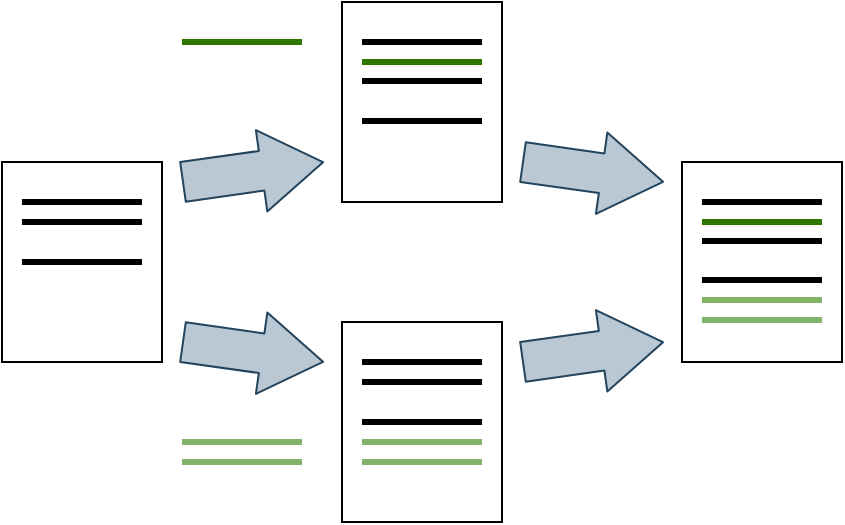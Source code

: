 <mxfile version="14.5.1" type="device"><diagram id="JRq6dt67tLOQvm6RZmSz" name="Page-1"><mxGraphModel dx="1086" dy="806" grid="1" gridSize="10" guides="1" tooltips="1" connect="1" arrows="1" fold="1" page="1" pageScale="1" pageWidth="430" pageHeight="260" math="0" shadow="0"><root><mxCell id="0"/><mxCell id="1" parent="0"/><mxCell id="o6G4Kmvbx84ZiKCR4OXj-4" value="" style="rounded=0;whiteSpace=wrap;html=1;" vertex="1" parent="1"><mxGeometry y="80" width="80" height="100" as="geometry"/></mxCell><mxCell id="o6G4Kmvbx84ZiKCR4OXj-14" value="" style="rounded=0;whiteSpace=wrap;html=1;" vertex="1" parent="1"><mxGeometry x="340" y="80" width="80" height="100" as="geometry"/></mxCell><mxCell id="o6G4Kmvbx84ZiKCR4OXj-22" value="" style="shape=flexArrow;endArrow=classic;html=1;width=20;endSize=10;fillColor=#bac8d3;strokeColor=#23445d;" edge="1" parent="1"><mxGeometry width="50" height="50" relative="1" as="geometry"><mxPoint x="90" y="90" as="sourcePoint"/><mxPoint x="161" y="80" as="targetPoint"/></mxGeometry></mxCell><mxCell id="o6G4Kmvbx84ZiKCR4OXj-23" value="" style="rounded=0;whiteSpace=wrap;html=1;" vertex="1" parent="1"><mxGeometry x="170" y="160" width="80" height="100" as="geometry"/></mxCell><mxCell id="o6G4Kmvbx84ZiKCR4OXj-24" value="" style="rounded=0;whiteSpace=wrap;html=1;" vertex="1" parent="1"><mxGeometry x="170" width="80" height="100" as="geometry"/></mxCell><mxCell id="o6G4Kmvbx84ZiKCR4OXj-25" value="" style="shape=flexArrow;endArrow=classic;html=1;width=20;endSize=10;fillColor=#bac8d3;strokeColor=#23445d;" edge="1" parent="1"><mxGeometry width="50" height="50" relative="1" as="geometry"><mxPoint x="90" y="170" as="sourcePoint"/><mxPoint x="161" y="180" as="targetPoint"/></mxGeometry></mxCell><mxCell id="o6G4Kmvbx84ZiKCR4OXj-27" value="" style="endArrow=none;html=1;fillColor=#dae8fc;strokeWidth=3;" edge="1" parent="1"><mxGeometry width="50" height="50" relative="1" as="geometry"><mxPoint x="10" y="100" as="sourcePoint"/><mxPoint x="70" y="100" as="targetPoint"/></mxGeometry></mxCell><mxCell id="o6G4Kmvbx84ZiKCR4OXj-28" value="" style="endArrow=none;html=1;fillColor=#dae8fc;strokeWidth=3;" edge="1" parent="1"><mxGeometry width="50" height="50" relative="1" as="geometry"><mxPoint x="10" y="110" as="sourcePoint"/><mxPoint x="70" y="110" as="targetPoint"/></mxGeometry></mxCell><mxCell id="o6G4Kmvbx84ZiKCR4OXj-29" value="" style="endArrow=none;html=1;fillColor=#dae8fc;strokeWidth=3;" edge="1" parent="1"><mxGeometry width="50" height="50" relative="1" as="geometry"><mxPoint x="10" y="130" as="sourcePoint"/><mxPoint x="70" y="130" as="targetPoint"/></mxGeometry></mxCell><mxCell id="o6G4Kmvbx84ZiKCR4OXj-30" value="" style="endArrow=none;html=1;fillColor=#dae8fc;strokeWidth=3;" edge="1" parent="1"><mxGeometry width="50" height="50" relative="1" as="geometry"><mxPoint x="180" y="20" as="sourcePoint"/><mxPoint x="240" y="20" as="targetPoint"/></mxGeometry></mxCell><mxCell id="o6G4Kmvbx84ZiKCR4OXj-31" value="" style="endArrow=none;html=1;fillColor=#dae8fc;strokeWidth=3;" edge="1" parent="1"><mxGeometry width="50" height="50" relative="1" as="geometry"><mxPoint x="180" y="39.5" as="sourcePoint"/><mxPoint x="240" y="39.5" as="targetPoint"/></mxGeometry></mxCell><mxCell id="o6G4Kmvbx84ZiKCR4OXj-32" value="" style="endArrow=none;html=1;fillColor=#dae8fc;strokeWidth=3;" edge="1" parent="1"><mxGeometry width="50" height="50" relative="1" as="geometry"><mxPoint x="180" y="59.5" as="sourcePoint"/><mxPoint x="240" y="59.5" as="targetPoint"/></mxGeometry></mxCell><mxCell id="o6G4Kmvbx84ZiKCR4OXj-39" value="" style="endArrow=none;html=1;fillColor=#dae8fc;strokeWidth=3;" edge="1" parent="1"><mxGeometry width="50" height="50" relative="1" as="geometry"><mxPoint x="180" y="180" as="sourcePoint"/><mxPoint x="240" y="180" as="targetPoint"/></mxGeometry></mxCell><mxCell id="o6G4Kmvbx84ZiKCR4OXj-40" value="" style="endArrow=none;html=1;fillColor=#dae8fc;strokeWidth=3;" edge="1" parent="1"><mxGeometry width="50" height="50" relative="1" as="geometry"><mxPoint x="180" y="190" as="sourcePoint"/><mxPoint x="240" y="190" as="targetPoint"/></mxGeometry></mxCell><mxCell id="o6G4Kmvbx84ZiKCR4OXj-41" value="" style="endArrow=none;html=1;fillColor=#dae8fc;strokeWidth=3;" edge="1" parent="1"><mxGeometry width="50" height="50" relative="1" as="geometry"><mxPoint x="180" y="210" as="sourcePoint"/><mxPoint x="240" y="210" as="targetPoint"/></mxGeometry></mxCell><mxCell id="o6G4Kmvbx84ZiKCR4OXj-42" value="" style="endArrow=none;html=1;fillColor=#60a917;strokeColor=#2D7600;strokeWidth=3;" edge="1" parent="1"><mxGeometry width="50" height="50" relative="1" as="geometry"><mxPoint x="90" y="20" as="sourcePoint"/><mxPoint x="150" y="20" as="targetPoint"/></mxGeometry></mxCell><mxCell id="o6G4Kmvbx84ZiKCR4OXj-44" value="" style="endArrow=none;html=1;fillColor=#d5e8d4;strokeColor=#82b366;strokeWidth=3;gradientColor=#97d077;" edge="1" parent="1"><mxGeometry width="50" height="50" relative="1" as="geometry"><mxPoint x="90" y="220" as="sourcePoint"/><mxPoint x="150" y="220" as="targetPoint"/></mxGeometry></mxCell><mxCell id="o6G4Kmvbx84ZiKCR4OXj-45" value="" style="endArrow=none;html=1;fillColor=#d5e8d4;strokeColor=#82b366;strokeWidth=3;gradientColor=#97d077;" edge="1" parent="1"><mxGeometry width="50" height="50" relative="1" as="geometry"><mxPoint x="90" y="230" as="sourcePoint"/><mxPoint x="150" y="230" as="targetPoint"/></mxGeometry></mxCell><mxCell id="o6G4Kmvbx84ZiKCR4OXj-46" value="" style="shape=flexArrow;endArrow=classic;html=1;width=20;endSize=10;fillColor=#bac8d3;strokeColor=#23445d;" edge="1" parent="1"><mxGeometry width="50" height="50" relative="1" as="geometry"><mxPoint x="260" y="80" as="sourcePoint"/><mxPoint x="331" y="90" as="targetPoint"/></mxGeometry></mxCell><mxCell id="o6G4Kmvbx84ZiKCR4OXj-47" value="" style="shape=flexArrow;endArrow=classic;html=1;width=20;endSize=10;fillColor=#bac8d3;strokeColor=#23445d;" edge="1" parent="1"><mxGeometry width="50" height="50" relative="1" as="geometry"><mxPoint x="260" y="180" as="sourcePoint"/><mxPoint x="331" y="170" as="targetPoint"/></mxGeometry></mxCell><mxCell id="o6G4Kmvbx84ZiKCR4OXj-48" value="" style="endArrow=none;html=1;fillColor=#60a917;strokeColor=#2D7600;strokeWidth=3;" edge="1" parent="1"><mxGeometry width="50" height="50" relative="1" as="geometry"><mxPoint x="180" y="30" as="sourcePoint"/><mxPoint x="240" y="30" as="targetPoint"/></mxGeometry></mxCell><mxCell id="o6G4Kmvbx84ZiKCR4OXj-49" value="" style="endArrow=none;html=1;fillColor=#d5e8d4;strokeColor=#82b366;strokeWidth=3;gradientColor=#97d077;" edge="1" parent="1"><mxGeometry width="50" height="50" relative="1" as="geometry"><mxPoint x="180" y="220" as="sourcePoint"/><mxPoint x="240" y="220" as="targetPoint"/></mxGeometry></mxCell><mxCell id="o6G4Kmvbx84ZiKCR4OXj-50" value="" style="endArrow=none;html=1;fillColor=#d5e8d4;strokeColor=#82b366;strokeWidth=3;gradientColor=#97d077;" edge="1" parent="1"><mxGeometry width="50" height="50" relative="1" as="geometry"><mxPoint x="180" y="230" as="sourcePoint"/><mxPoint x="240" y="230" as="targetPoint"/></mxGeometry></mxCell><mxCell id="o6G4Kmvbx84ZiKCR4OXj-51" value="" style="endArrow=none;html=1;fillColor=#dae8fc;strokeWidth=3;" edge="1" parent="1"><mxGeometry width="50" height="50" relative="1" as="geometry"><mxPoint x="350" y="100" as="sourcePoint"/><mxPoint x="410" y="100" as="targetPoint"/></mxGeometry></mxCell><mxCell id="o6G4Kmvbx84ZiKCR4OXj-52" value="" style="endArrow=none;html=1;fillColor=#dae8fc;strokeWidth=3;" edge="1" parent="1"><mxGeometry width="50" height="50" relative="1" as="geometry"><mxPoint x="350" y="119.5" as="sourcePoint"/><mxPoint x="410" y="119.5" as="targetPoint"/></mxGeometry></mxCell><mxCell id="o6G4Kmvbx84ZiKCR4OXj-53" value="" style="endArrow=none;html=1;fillColor=#60a917;strokeColor=#2D7600;strokeWidth=3;" edge="1" parent="1"><mxGeometry width="50" height="50" relative="1" as="geometry"><mxPoint x="350" y="110" as="sourcePoint"/><mxPoint x="410" y="110" as="targetPoint"/></mxGeometry></mxCell><mxCell id="o6G4Kmvbx84ZiKCR4OXj-54" value="" style="endArrow=none;html=1;fillColor=#dae8fc;strokeWidth=3;" edge="1" parent="1"><mxGeometry width="50" height="50" relative="1" as="geometry"><mxPoint x="350" y="139" as="sourcePoint"/><mxPoint x="410" y="139" as="targetPoint"/></mxGeometry></mxCell><mxCell id="o6G4Kmvbx84ZiKCR4OXj-55" value="" style="endArrow=none;html=1;fillColor=#d5e8d4;strokeColor=#82b366;strokeWidth=3;gradientColor=#97d077;" edge="1" parent="1"><mxGeometry width="50" height="50" relative="1" as="geometry"><mxPoint x="350" y="149" as="sourcePoint"/><mxPoint x="410" y="149" as="targetPoint"/></mxGeometry></mxCell><mxCell id="o6G4Kmvbx84ZiKCR4OXj-56" value="" style="endArrow=none;html=1;fillColor=#d5e8d4;strokeColor=#82b366;strokeWidth=3;gradientColor=#97d077;" edge="1" parent="1"><mxGeometry width="50" height="50" relative="1" as="geometry"><mxPoint x="350" y="159" as="sourcePoint"/><mxPoint x="410" y="159" as="targetPoint"/></mxGeometry></mxCell></root></mxGraphModel></diagram></mxfile>